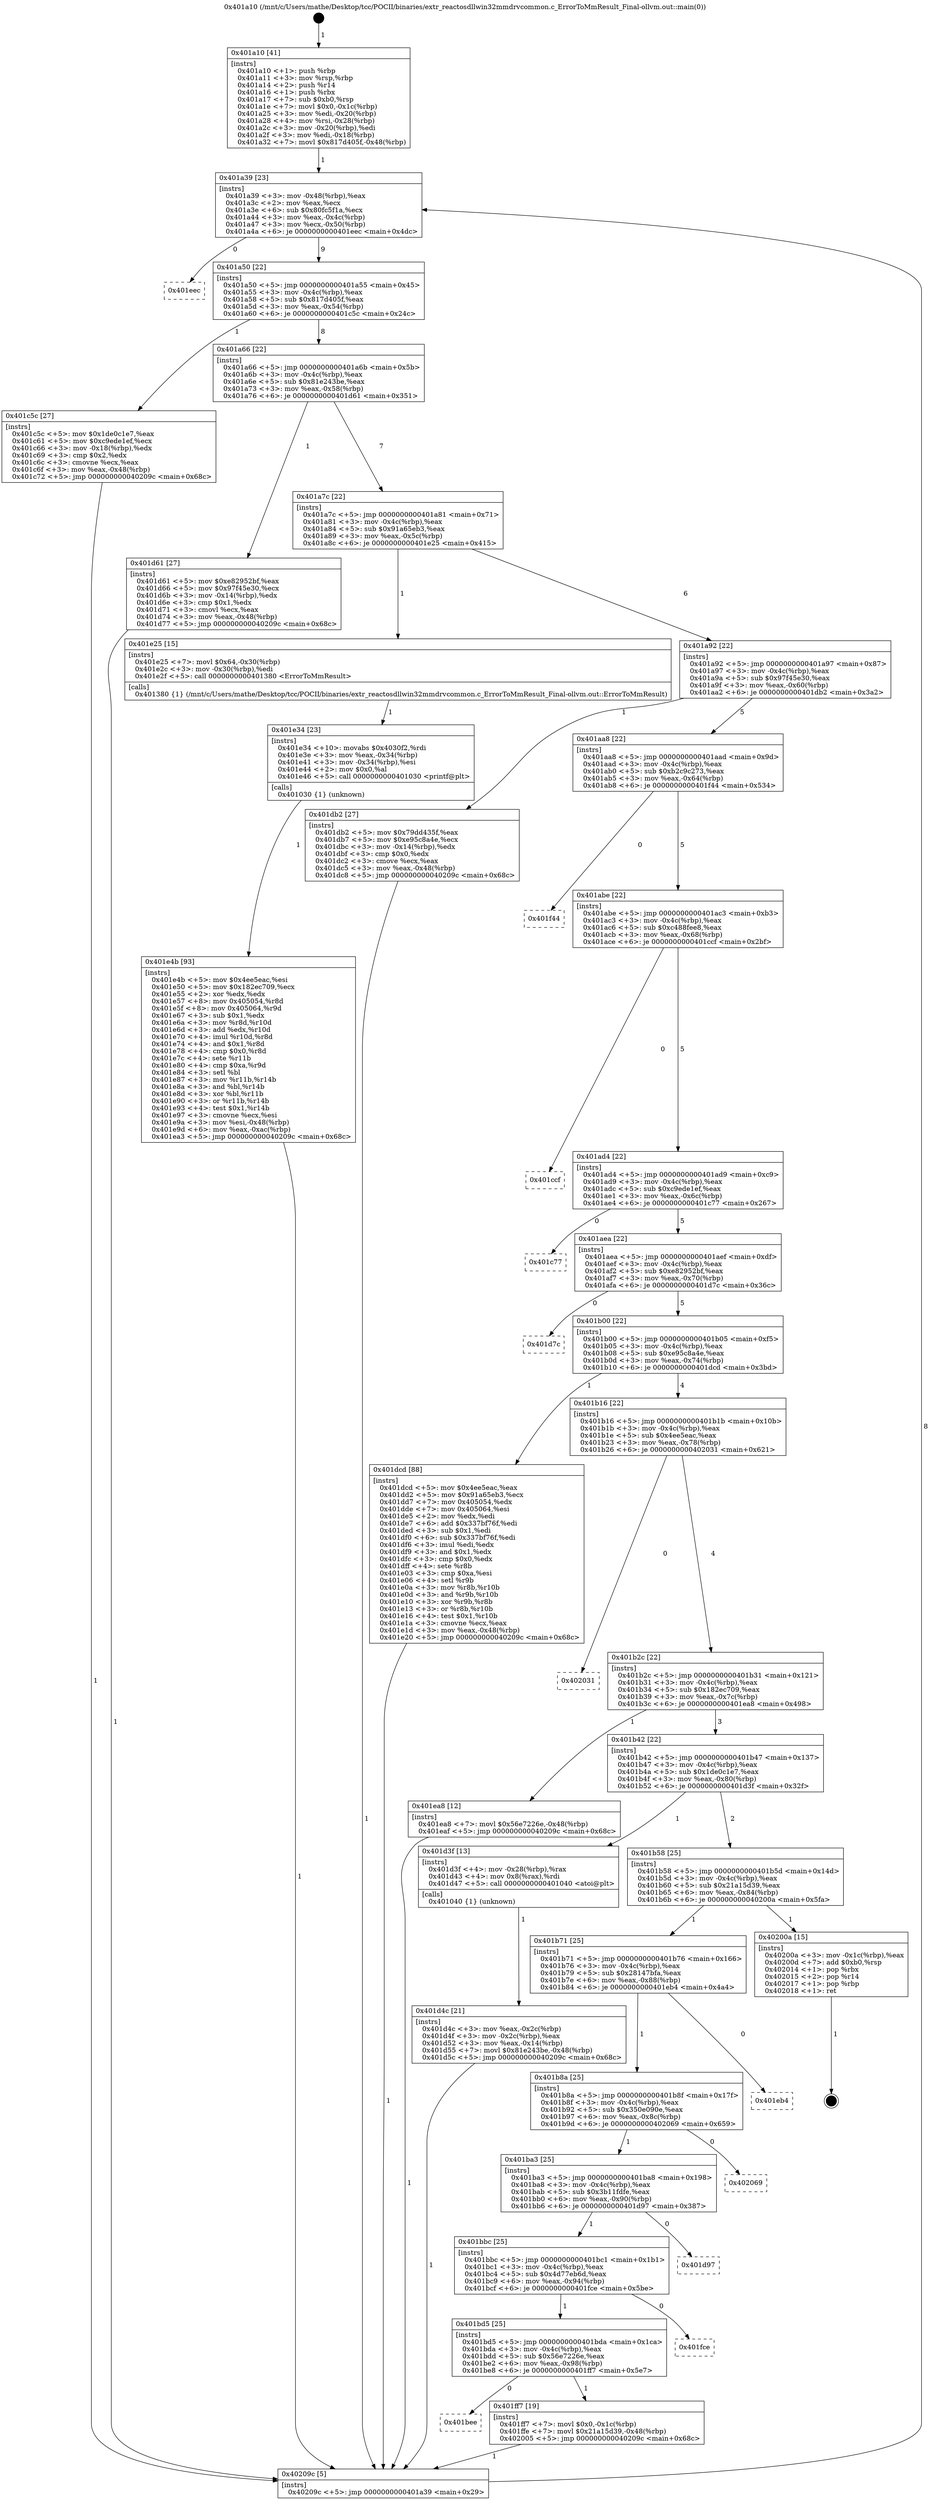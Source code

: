 digraph "0x401a10" {
  label = "0x401a10 (/mnt/c/Users/mathe/Desktop/tcc/POCII/binaries/extr_reactosdllwin32mmdrvcommon.c_ErrorToMmResult_Final-ollvm.out::main(0))"
  labelloc = "t"
  node[shape=record]

  Entry [label="",width=0.3,height=0.3,shape=circle,fillcolor=black,style=filled]
  "0x401a39" [label="{
     0x401a39 [23]\l
     | [instrs]\l
     &nbsp;&nbsp;0x401a39 \<+3\>: mov -0x48(%rbp),%eax\l
     &nbsp;&nbsp;0x401a3c \<+2\>: mov %eax,%ecx\l
     &nbsp;&nbsp;0x401a3e \<+6\>: sub $0x80fc5f1a,%ecx\l
     &nbsp;&nbsp;0x401a44 \<+3\>: mov %eax,-0x4c(%rbp)\l
     &nbsp;&nbsp;0x401a47 \<+3\>: mov %ecx,-0x50(%rbp)\l
     &nbsp;&nbsp;0x401a4a \<+6\>: je 0000000000401eec \<main+0x4dc\>\l
  }"]
  "0x401eec" [label="{
     0x401eec\l
  }", style=dashed]
  "0x401a50" [label="{
     0x401a50 [22]\l
     | [instrs]\l
     &nbsp;&nbsp;0x401a50 \<+5\>: jmp 0000000000401a55 \<main+0x45\>\l
     &nbsp;&nbsp;0x401a55 \<+3\>: mov -0x4c(%rbp),%eax\l
     &nbsp;&nbsp;0x401a58 \<+5\>: sub $0x817d405f,%eax\l
     &nbsp;&nbsp;0x401a5d \<+3\>: mov %eax,-0x54(%rbp)\l
     &nbsp;&nbsp;0x401a60 \<+6\>: je 0000000000401c5c \<main+0x24c\>\l
  }"]
  Exit [label="",width=0.3,height=0.3,shape=circle,fillcolor=black,style=filled,peripheries=2]
  "0x401c5c" [label="{
     0x401c5c [27]\l
     | [instrs]\l
     &nbsp;&nbsp;0x401c5c \<+5\>: mov $0x1de0c1e7,%eax\l
     &nbsp;&nbsp;0x401c61 \<+5\>: mov $0xc9ede1ef,%ecx\l
     &nbsp;&nbsp;0x401c66 \<+3\>: mov -0x18(%rbp),%edx\l
     &nbsp;&nbsp;0x401c69 \<+3\>: cmp $0x2,%edx\l
     &nbsp;&nbsp;0x401c6c \<+3\>: cmovne %ecx,%eax\l
     &nbsp;&nbsp;0x401c6f \<+3\>: mov %eax,-0x48(%rbp)\l
     &nbsp;&nbsp;0x401c72 \<+5\>: jmp 000000000040209c \<main+0x68c\>\l
  }"]
  "0x401a66" [label="{
     0x401a66 [22]\l
     | [instrs]\l
     &nbsp;&nbsp;0x401a66 \<+5\>: jmp 0000000000401a6b \<main+0x5b\>\l
     &nbsp;&nbsp;0x401a6b \<+3\>: mov -0x4c(%rbp),%eax\l
     &nbsp;&nbsp;0x401a6e \<+5\>: sub $0x81e243be,%eax\l
     &nbsp;&nbsp;0x401a73 \<+3\>: mov %eax,-0x58(%rbp)\l
     &nbsp;&nbsp;0x401a76 \<+6\>: je 0000000000401d61 \<main+0x351\>\l
  }"]
  "0x40209c" [label="{
     0x40209c [5]\l
     | [instrs]\l
     &nbsp;&nbsp;0x40209c \<+5\>: jmp 0000000000401a39 \<main+0x29\>\l
  }"]
  "0x401a10" [label="{
     0x401a10 [41]\l
     | [instrs]\l
     &nbsp;&nbsp;0x401a10 \<+1\>: push %rbp\l
     &nbsp;&nbsp;0x401a11 \<+3\>: mov %rsp,%rbp\l
     &nbsp;&nbsp;0x401a14 \<+2\>: push %r14\l
     &nbsp;&nbsp;0x401a16 \<+1\>: push %rbx\l
     &nbsp;&nbsp;0x401a17 \<+7\>: sub $0xb0,%rsp\l
     &nbsp;&nbsp;0x401a1e \<+7\>: movl $0x0,-0x1c(%rbp)\l
     &nbsp;&nbsp;0x401a25 \<+3\>: mov %edi,-0x20(%rbp)\l
     &nbsp;&nbsp;0x401a28 \<+4\>: mov %rsi,-0x28(%rbp)\l
     &nbsp;&nbsp;0x401a2c \<+3\>: mov -0x20(%rbp),%edi\l
     &nbsp;&nbsp;0x401a2f \<+3\>: mov %edi,-0x18(%rbp)\l
     &nbsp;&nbsp;0x401a32 \<+7\>: movl $0x817d405f,-0x48(%rbp)\l
  }"]
  "0x401bee" [label="{
     0x401bee\l
  }", style=dashed]
  "0x401d61" [label="{
     0x401d61 [27]\l
     | [instrs]\l
     &nbsp;&nbsp;0x401d61 \<+5\>: mov $0xe82952bf,%eax\l
     &nbsp;&nbsp;0x401d66 \<+5\>: mov $0x97f45e30,%ecx\l
     &nbsp;&nbsp;0x401d6b \<+3\>: mov -0x14(%rbp),%edx\l
     &nbsp;&nbsp;0x401d6e \<+3\>: cmp $0x1,%edx\l
     &nbsp;&nbsp;0x401d71 \<+3\>: cmovl %ecx,%eax\l
     &nbsp;&nbsp;0x401d74 \<+3\>: mov %eax,-0x48(%rbp)\l
     &nbsp;&nbsp;0x401d77 \<+5\>: jmp 000000000040209c \<main+0x68c\>\l
  }"]
  "0x401a7c" [label="{
     0x401a7c [22]\l
     | [instrs]\l
     &nbsp;&nbsp;0x401a7c \<+5\>: jmp 0000000000401a81 \<main+0x71\>\l
     &nbsp;&nbsp;0x401a81 \<+3\>: mov -0x4c(%rbp),%eax\l
     &nbsp;&nbsp;0x401a84 \<+5\>: sub $0x91a65eb3,%eax\l
     &nbsp;&nbsp;0x401a89 \<+3\>: mov %eax,-0x5c(%rbp)\l
     &nbsp;&nbsp;0x401a8c \<+6\>: je 0000000000401e25 \<main+0x415\>\l
  }"]
  "0x401ff7" [label="{
     0x401ff7 [19]\l
     | [instrs]\l
     &nbsp;&nbsp;0x401ff7 \<+7\>: movl $0x0,-0x1c(%rbp)\l
     &nbsp;&nbsp;0x401ffe \<+7\>: movl $0x21a15d39,-0x48(%rbp)\l
     &nbsp;&nbsp;0x402005 \<+5\>: jmp 000000000040209c \<main+0x68c\>\l
  }"]
  "0x401e25" [label="{
     0x401e25 [15]\l
     | [instrs]\l
     &nbsp;&nbsp;0x401e25 \<+7\>: movl $0x64,-0x30(%rbp)\l
     &nbsp;&nbsp;0x401e2c \<+3\>: mov -0x30(%rbp),%edi\l
     &nbsp;&nbsp;0x401e2f \<+5\>: call 0000000000401380 \<ErrorToMmResult\>\l
     | [calls]\l
     &nbsp;&nbsp;0x401380 \{1\} (/mnt/c/Users/mathe/Desktop/tcc/POCII/binaries/extr_reactosdllwin32mmdrvcommon.c_ErrorToMmResult_Final-ollvm.out::ErrorToMmResult)\l
  }"]
  "0x401a92" [label="{
     0x401a92 [22]\l
     | [instrs]\l
     &nbsp;&nbsp;0x401a92 \<+5\>: jmp 0000000000401a97 \<main+0x87\>\l
     &nbsp;&nbsp;0x401a97 \<+3\>: mov -0x4c(%rbp),%eax\l
     &nbsp;&nbsp;0x401a9a \<+5\>: sub $0x97f45e30,%eax\l
     &nbsp;&nbsp;0x401a9f \<+3\>: mov %eax,-0x60(%rbp)\l
     &nbsp;&nbsp;0x401aa2 \<+6\>: je 0000000000401db2 \<main+0x3a2\>\l
  }"]
  "0x401bd5" [label="{
     0x401bd5 [25]\l
     | [instrs]\l
     &nbsp;&nbsp;0x401bd5 \<+5\>: jmp 0000000000401bda \<main+0x1ca\>\l
     &nbsp;&nbsp;0x401bda \<+3\>: mov -0x4c(%rbp),%eax\l
     &nbsp;&nbsp;0x401bdd \<+5\>: sub $0x56e7226e,%eax\l
     &nbsp;&nbsp;0x401be2 \<+6\>: mov %eax,-0x98(%rbp)\l
     &nbsp;&nbsp;0x401be8 \<+6\>: je 0000000000401ff7 \<main+0x5e7\>\l
  }"]
  "0x401db2" [label="{
     0x401db2 [27]\l
     | [instrs]\l
     &nbsp;&nbsp;0x401db2 \<+5\>: mov $0x79dd435f,%eax\l
     &nbsp;&nbsp;0x401db7 \<+5\>: mov $0xe95c8a4e,%ecx\l
     &nbsp;&nbsp;0x401dbc \<+3\>: mov -0x14(%rbp),%edx\l
     &nbsp;&nbsp;0x401dbf \<+3\>: cmp $0x0,%edx\l
     &nbsp;&nbsp;0x401dc2 \<+3\>: cmove %ecx,%eax\l
     &nbsp;&nbsp;0x401dc5 \<+3\>: mov %eax,-0x48(%rbp)\l
     &nbsp;&nbsp;0x401dc8 \<+5\>: jmp 000000000040209c \<main+0x68c\>\l
  }"]
  "0x401aa8" [label="{
     0x401aa8 [22]\l
     | [instrs]\l
     &nbsp;&nbsp;0x401aa8 \<+5\>: jmp 0000000000401aad \<main+0x9d\>\l
     &nbsp;&nbsp;0x401aad \<+3\>: mov -0x4c(%rbp),%eax\l
     &nbsp;&nbsp;0x401ab0 \<+5\>: sub $0xb2c9c273,%eax\l
     &nbsp;&nbsp;0x401ab5 \<+3\>: mov %eax,-0x64(%rbp)\l
     &nbsp;&nbsp;0x401ab8 \<+6\>: je 0000000000401f44 \<main+0x534\>\l
  }"]
  "0x401fce" [label="{
     0x401fce\l
  }", style=dashed]
  "0x401f44" [label="{
     0x401f44\l
  }", style=dashed]
  "0x401abe" [label="{
     0x401abe [22]\l
     | [instrs]\l
     &nbsp;&nbsp;0x401abe \<+5\>: jmp 0000000000401ac3 \<main+0xb3\>\l
     &nbsp;&nbsp;0x401ac3 \<+3\>: mov -0x4c(%rbp),%eax\l
     &nbsp;&nbsp;0x401ac6 \<+5\>: sub $0xc488fee8,%eax\l
     &nbsp;&nbsp;0x401acb \<+3\>: mov %eax,-0x68(%rbp)\l
     &nbsp;&nbsp;0x401ace \<+6\>: je 0000000000401ccf \<main+0x2bf\>\l
  }"]
  "0x401bbc" [label="{
     0x401bbc [25]\l
     | [instrs]\l
     &nbsp;&nbsp;0x401bbc \<+5\>: jmp 0000000000401bc1 \<main+0x1b1\>\l
     &nbsp;&nbsp;0x401bc1 \<+3\>: mov -0x4c(%rbp),%eax\l
     &nbsp;&nbsp;0x401bc4 \<+5\>: sub $0x4d77eb6d,%eax\l
     &nbsp;&nbsp;0x401bc9 \<+6\>: mov %eax,-0x94(%rbp)\l
     &nbsp;&nbsp;0x401bcf \<+6\>: je 0000000000401fce \<main+0x5be\>\l
  }"]
  "0x401ccf" [label="{
     0x401ccf\l
  }", style=dashed]
  "0x401ad4" [label="{
     0x401ad4 [22]\l
     | [instrs]\l
     &nbsp;&nbsp;0x401ad4 \<+5\>: jmp 0000000000401ad9 \<main+0xc9\>\l
     &nbsp;&nbsp;0x401ad9 \<+3\>: mov -0x4c(%rbp),%eax\l
     &nbsp;&nbsp;0x401adc \<+5\>: sub $0xc9ede1ef,%eax\l
     &nbsp;&nbsp;0x401ae1 \<+3\>: mov %eax,-0x6c(%rbp)\l
     &nbsp;&nbsp;0x401ae4 \<+6\>: je 0000000000401c77 \<main+0x267\>\l
  }"]
  "0x401d97" [label="{
     0x401d97\l
  }", style=dashed]
  "0x401c77" [label="{
     0x401c77\l
  }", style=dashed]
  "0x401aea" [label="{
     0x401aea [22]\l
     | [instrs]\l
     &nbsp;&nbsp;0x401aea \<+5\>: jmp 0000000000401aef \<main+0xdf\>\l
     &nbsp;&nbsp;0x401aef \<+3\>: mov -0x4c(%rbp),%eax\l
     &nbsp;&nbsp;0x401af2 \<+5\>: sub $0xe82952bf,%eax\l
     &nbsp;&nbsp;0x401af7 \<+3\>: mov %eax,-0x70(%rbp)\l
     &nbsp;&nbsp;0x401afa \<+6\>: je 0000000000401d7c \<main+0x36c\>\l
  }"]
  "0x401ba3" [label="{
     0x401ba3 [25]\l
     | [instrs]\l
     &nbsp;&nbsp;0x401ba3 \<+5\>: jmp 0000000000401ba8 \<main+0x198\>\l
     &nbsp;&nbsp;0x401ba8 \<+3\>: mov -0x4c(%rbp),%eax\l
     &nbsp;&nbsp;0x401bab \<+5\>: sub $0x3b11fdfe,%eax\l
     &nbsp;&nbsp;0x401bb0 \<+6\>: mov %eax,-0x90(%rbp)\l
     &nbsp;&nbsp;0x401bb6 \<+6\>: je 0000000000401d97 \<main+0x387\>\l
  }"]
  "0x401d7c" [label="{
     0x401d7c\l
  }", style=dashed]
  "0x401b00" [label="{
     0x401b00 [22]\l
     | [instrs]\l
     &nbsp;&nbsp;0x401b00 \<+5\>: jmp 0000000000401b05 \<main+0xf5\>\l
     &nbsp;&nbsp;0x401b05 \<+3\>: mov -0x4c(%rbp),%eax\l
     &nbsp;&nbsp;0x401b08 \<+5\>: sub $0xe95c8a4e,%eax\l
     &nbsp;&nbsp;0x401b0d \<+3\>: mov %eax,-0x74(%rbp)\l
     &nbsp;&nbsp;0x401b10 \<+6\>: je 0000000000401dcd \<main+0x3bd\>\l
  }"]
  "0x402069" [label="{
     0x402069\l
  }", style=dashed]
  "0x401dcd" [label="{
     0x401dcd [88]\l
     | [instrs]\l
     &nbsp;&nbsp;0x401dcd \<+5\>: mov $0x4ee5eac,%eax\l
     &nbsp;&nbsp;0x401dd2 \<+5\>: mov $0x91a65eb3,%ecx\l
     &nbsp;&nbsp;0x401dd7 \<+7\>: mov 0x405054,%edx\l
     &nbsp;&nbsp;0x401dde \<+7\>: mov 0x405064,%esi\l
     &nbsp;&nbsp;0x401de5 \<+2\>: mov %edx,%edi\l
     &nbsp;&nbsp;0x401de7 \<+6\>: add $0x337bf76f,%edi\l
     &nbsp;&nbsp;0x401ded \<+3\>: sub $0x1,%edi\l
     &nbsp;&nbsp;0x401df0 \<+6\>: sub $0x337bf76f,%edi\l
     &nbsp;&nbsp;0x401df6 \<+3\>: imul %edi,%edx\l
     &nbsp;&nbsp;0x401df9 \<+3\>: and $0x1,%edx\l
     &nbsp;&nbsp;0x401dfc \<+3\>: cmp $0x0,%edx\l
     &nbsp;&nbsp;0x401dff \<+4\>: sete %r8b\l
     &nbsp;&nbsp;0x401e03 \<+3\>: cmp $0xa,%esi\l
     &nbsp;&nbsp;0x401e06 \<+4\>: setl %r9b\l
     &nbsp;&nbsp;0x401e0a \<+3\>: mov %r8b,%r10b\l
     &nbsp;&nbsp;0x401e0d \<+3\>: and %r9b,%r10b\l
     &nbsp;&nbsp;0x401e10 \<+3\>: xor %r9b,%r8b\l
     &nbsp;&nbsp;0x401e13 \<+3\>: or %r8b,%r10b\l
     &nbsp;&nbsp;0x401e16 \<+4\>: test $0x1,%r10b\l
     &nbsp;&nbsp;0x401e1a \<+3\>: cmovne %ecx,%eax\l
     &nbsp;&nbsp;0x401e1d \<+3\>: mov %eax,-0x48(%rbp)\l
     &nbsp;&nbsp;0x401e20 \<+5\>: jmp 000000000040209c \<main+0x68c\>\l
  }"]
  "0x401b16" [label="{
     0x401b16 [22]\l
     | [instrs]\l
     &nbsp;&nbsp;0x401b16 \<+5\>: jmp 0000000000401b1b \<main+0x10b\>\l
     &nbsp;&nbsp;0x401b1b \<+3\>: mov -0x4c(%rbp),%eax\l
     &nbsp;&nbsp;0x401b1e \<+5\>: sub $0x4ee5eac,%eax\l
     &nbsp;&nbsp;0x401b23 \<+3\>: mov %eax,-0x78(%rbp)\l
     &nbsp;&nbsp;0x401b26 \<+6\>: je 0000000000402031 \<main+0x621\>\l
  }"]
  "0x401b8a" [label="{
     0x401b8a [25]\l
     | [instrs]\l
     &nbsp;&nbsp;0x401b8a \<+5\>: jmp 0000000000401b8f \<main+0x17f\>\l
     &nbsp;&nbsp;0x401b8f \<+3\>: mov -0x4c(%rbp),%eax\l
     &nbsp;&nbsp;0x401b92 \<+5\>: sub $0x350e090e,%eax\l
     &nbsp;&nbsp;0x401b97 \<+6\>: mov %eax,-0x8c(%rbp)\l
     &nbsp;&nbsp;0x401b9d \<+6\>: je 0000000000402069 \<main+0x659\>\l
  }"]
  "0x402031" [label="{
     0x402031\l
  }", style=dashed]
  "0x401b2c" [label="{
     0x401b2c [22]\l
     | [instrs]\l
     &nbsp;&nbsp;0x401b2c \<+5\>: jmp 0000000000401b31 \<main+0x121\>\l
     &nbsp;&nbsp;0x401b31 \<+3\>: mov -0x4c(%rbp),%eax\l
     &nbsp;&nbsp;0x401b34 \<+5\>: sub $0x182ec709,%eax\l
     &nbsp;&nbsp;0x401b39 \<+3\>: mov %eax,-0x7c(%rbp)\l
     &nbsp;&nbsp;0x401b3c \<+6\>: je 0000000000401ea8 \<main+0x498\>\l
  }"]
  "0x401eb4" [label="{
     0x401eb4\l
  }", style=dashed]
  "0x401ea8" [label="{
     0x401ea8 [12]\l
     | [instrs]\l
     &nbsp;&nbsp;0x401ea8 \<+7\>: movl $0x56e7226e,-0x48(%rbp)\l
     &nbsp;&nbsp;0x401eaf \<+5\>: jmp 000000000040209c \<main+0x68c\>\l
  }"]
  "0x401b42" [label="{
     0x401b42 [22]\l
     | [instrs]\l
     &nbsp;&nbsp;0x401b42 \<+5\>: jmp 0000000000401b47 \<main+0x137\>\l
     &nbsp;&nbsp;0x401b47 \<+3\>: mov -0x4c(%rbp),%eax\l
     &nbsp;&nbsp;0x401b4a \<+5\>: sub $0x1de0c1e7,%eax\l
     &nbsp;&nbsp;0x401b4f \<+3\>: mov %eax,-0x80(%rbp)\l
     &nbsp;&nbsp;0x401b52 \<+6\>: je 0000000000401d3f \<main+0x32f\>\l
  }"]
  "0x401b71" [label="{
     0x401b71 [25]\l
     | [instrs]\l
     &nbsp;&nbsp;0x401b71 \<+5\>: jmp 0000000000401b76 \<main+0x166\>\l
     &nbsp;&nbsp;0x401b76 \<+3\>: mov -0x4c(%rbp),%eax\l
     &nbsp;&nbsp;0x401b79 \<+5\>: sub $0x28147bfa,%eax\l
     &nbsp;&nbsp;0x401b7e \<+6\>: mov %eax,-0x88(%rbp)\l
     &nbsp;&nbsp;0x401b84 \<+6\>: je 0000000000401eb4 \<main+0x4a4\>\l
  }"]
  "0x401d3f" [label="{
     0x401d3f [13]\l
     | [instrs]\l
     &nbsp;&nbsp;0x401d3f \<+4\>: mov -0x28(%rbp),%rax\l
     &nbsp;&nbsp;0x401d43 \<+4\>: mov 0x8(%rax),%rdi\l
     &nbsp;&nbsp;0x401d47 \<+5\>: call 0000000000401040 \<atoi@plt\>\l
     | [calls]\l
     &nbsp;&nbsp;0x401040 \{1\} (unknown)\l
  }"]
  "0x401b58" [label="{
     0x401b58 [25]\l
     | [instrs]\l
     &nbsp;&nbsp;0x401b58 \<+5\>: jmp 0000000000401b5d \<main+0x14d\>\l
     &nbsp;&nbsp;0x401b5d \<+3\>: mov -0x4c(%rbp),%eax\l
     &nbsp;&nbsp;0x401b60 \<+5\>: sub $0x21a15d39,%eax\l
     &nbsp;&nbsp;0x401b65 \<+6\>: mov %eax,-0x84(%rbp)\l
     &nbsp;&nbsp;0x401b6b \<+6\>: je 000000000040200a \<main+0x5fa\>\l
  }"]
  "0x401d4c" [label="{
     0x401d4c [21]\l
     | [instrs]\l
     &nbsp;&nbsp;0x401d4c \<+3\>: mov %eax,-0x2c(%rbp)\l
     &nbsp;&nbsp;0x401d4f \<+3\>: mov -0x2c(%rbp),%eax\l
     &nbsp;&nbsp;0x401d52 \<+3\>: mov %eax,-0x14(%rbp)\l
     &nbsp;&nbsp;0x401d55 \<+7\>: movl $0x81e243be,-0x48(%rbp)\l
     &nbsp;&nbsp;0x401d5c \<+5\>: jmp 000000000040209c \<main+0x68c\>\l
  }"]
  "0x401e34" [label="{
     0x401e34 [23]\l
     | [instrs]\l
     &nbsp;&nbsp;0x401e34 \<+10\>: movabs $0x4030f2,%rdi\l
     &nbsp;&nbsp;0x401e3e \<+3\>: mov %eax,-0x34(%rbp)\l
     &nbsp;&nbsp;0x401e41 \<+3\>: mov -0x34(%rbp),%esi\l
     &nbsp;&nbsp;0x401e44 \<+2\>: mov $0x0,%al\l
     &nbsp;&nbsp;0x401e46 \<+5\>: call 0000000000401030 \<printf@plt\>\l
     | [calls]\l
     &nbsp;&nbsp;0x401030 \{1\} (unknown)\l
  }"]
  "0x401e4b" [label="{
     0x401e4b [93]\l
     | [instrs]\l
     &nbsp;&nbsp;0x401e4b \<+5\>: mov $0x4ee5eac,%esi\l
     &nbsp;&nbsp;0x401e50 \<+5\>: mov $0x182ec709,%ecx\l
     &nbsp;&nbsp;0x401e55 \<+2\>: xor %edx,%edx\l
     &nbsp;&nbsp;0x401e57 \<+8\>: mov 0x405054,%r8d\l
     &nbsp;&nbsp;0x401e5f \<+8\>: mov 0x405064,%r9d\l
     &nbsp;&nbsp;0x401e67 \<+3\>: sub $0x1,%edx\l
     &nbsp;&nbsp;0x401e6a \<+3\>: mov %r8d,%r10d\l
     &nbsp;&nbsp;0x401e6d \<+3\>: add %edx,%r10d\l
     &nbsp;&nbsp;0x401e70 \<+4\>: imul %r10d,%r8d\l
     &nbsp;&nbsp;0x401e74 \<+4\>: and $0x1,%r8d\l
     &nbsp;&nbsp;0x401e78 \<+4\>: cmp $0x0,%r8d\l
     &nbsp;&nbsp;0x401e7c \<+4\>: sete %r11b\l
     &nbsp;&nbsp;0x401e80 \<+4\>: cmp $0xa,%r9d\l
     &nbsp;&nbsp;0x401e84 \<+3\>: setl %bl\l
     &nbsp;&nbsp;0x401e87 \<+3\>: mov %r11b,%r14b\l
     &nbsp;&nbsp;0x401e8a \<+3\>: and %bl,%r14b\l
     &nbsp;&nbsp;0x401e8d \<+3\>: xor %bl,%r11b\l
     &nbsp;&nbsp;0x401e90 \<+3\>: or %r11b,%r14b\l
     &nbsp;&nbsp;0x401e93 \<+4\>: test $0x1,%r14b\l
     &nbsp;&nbsp;0x401e97 \<+3\>: cmovne %ecx,%esi\l
     &nbsp;&nbsp;0x401e9a \<+3\>: mov %esi,-0x48(%rbp)\l
     &nbsp;&nbsp;0x401e9d \<+6\>: mov %eax,-0xac(%rbp)\l
     &nbsp;&nbsp;0x401ea3 \<+5\>: jmp 000000000040209c \<main+0x68c\>\l
  }"]
  "0x40200a" [label="{
     0x40200a [15]\l
     | [instrs]\l
     &nbsp;&nbsp;0x40200a \<+3\>: mov -0x1c(%rbp),%eax\l
     &nbsp;&nbsp;0x40200d \<+7\>: add $0xb0,%rsp\l
     &nbsp;&nbsp;0x402014 \<+1\>: pop %rbx\l
     &nbsp;&nbsp;0x402015 \<+2\>: pop %r14\l
     &nbsp;&nbsp;0x402017 \<+1\>: pop %rbp\l
     &nbsp;&nbsp;0x402018 \<+1\>: ret\l
  }"]
  Entry -> "0x401a10" [label=" 1"]
  "0x401a39" -> "0x401eec" [label=" 0"]
  "0x401a39" -> "0x401a50" [label=" 9"]
  "0x40200a" -> Exit [label=" 1"]
  "0x401a50" -> "0x401c5c" [label=" 1"]
  "0x401a50" -> "0x401a66" [label=" 8"]
  "0x401c5c" -> "0x40209c" [label=" 1"]
  "0x401a10" -> "0x401a39" [label=" 1"]
  "0x40209c" -> "0x401a39" [label=" 8"]
  "0x401ff7" -> "0x40209c" [label=" 1"]
  "0x401a66" -> "0x401d61" [label=" 1"]
  "0x401a66" -> "0x401a7c" [label=" 7"]
  "0x401bd5" -> "0x401bee" [label=" 0"]
  "0x401a7c" -> "0x401e25" [label=" 1"]
  "0x401a7c" -> "0x401a92" [label=" 6"]
  "0x401bd5" -> "0x401ff7" [label=" 1"]
  "0x401a92" -> "0x401db2" [label=" 1"]
  "0x401a92" -> "0x401aa8" [label=" 5"]
  "0x401bbc" -> "0x401bd5" [label=" 1"]
  "0x401aa8" -> "0x401f44" [label=" 0"]
  "0x401aa8" -> "0x401abe" [label=" 5"]
  "0x401bbc" -> "0x401fce" [label=" 0"]
  "0x401abe" -> "0x401ccf" [label=" 0"]
  "0x401abe" -> "0x401ad4" [label=" 5"]
  "0x401ba3" -> "0x401bbc" [label=" 1"]
  "0x401ad4" -> "0x401c77" [label=" 0"]
  "0x401ad4" -> "0x401aea" [label=" 5"]
  "0x401ba3" -> "0x401d97" [label=" 0"]
  "0x401aea" -> "0x401d7c" [label=" 0"]
  "0x401aea" -> "0x401b00" [label=" 5"]
  "0x401b8a" -> "0x401ba3" [label=" 1"]
  "0x401b00" -> "0x401dcd" [label=" 1"]
  "0x401b00" -> "0x401b16" [label=" 4"]
  "0x401b8a" -> "0x402069" [label=" 0"]
  "0x401b16" -> "0x402031" [label=" 0"]
  "0x401b16" -> "0x401b2c" [label=" 4"]
  "0x401b71" -> "0x401b8a" [label=" 1"]
  "0x401b2c" -> "0x401ea8" [label=" 1"]
  "0x401b2c" -> "0x401b42" [label=" 3"]
  "0x401b71" -> "0x401eb4" [label=" 0"]
  "0x401b42" -> "0x401d3f" [label=" 1"]
  "0x401b42" -> "0x401b58" [label=" 2"]
  "0x401d3f" -> "0x401d4c" [label=" 1"]
  "0x401d4c" -> "0x40209c" [label=" 1"]
  "0x401d61" -> "0x40209c" [label=" 1"]
  "0x401db2" -> "0x40209c" [label=" 1"]
  "0x401dcd" -> "0x40209c" [label=" 1"]
  "0x401e25" -> "0x401e34" [label=" 1"]
  "0x401e34" -> "0x401e4b" [label=" 1"]
  "0x401e4b" -> "0x40209c" [label=" 1"]
  "0x401ea8" -> "0x40209c" [label=" 1"]
  "0x401b58" -> "0x401b71" [label=" 1"]
  "0x401b58" -> "0x40200a" [label=" 1"]
}
